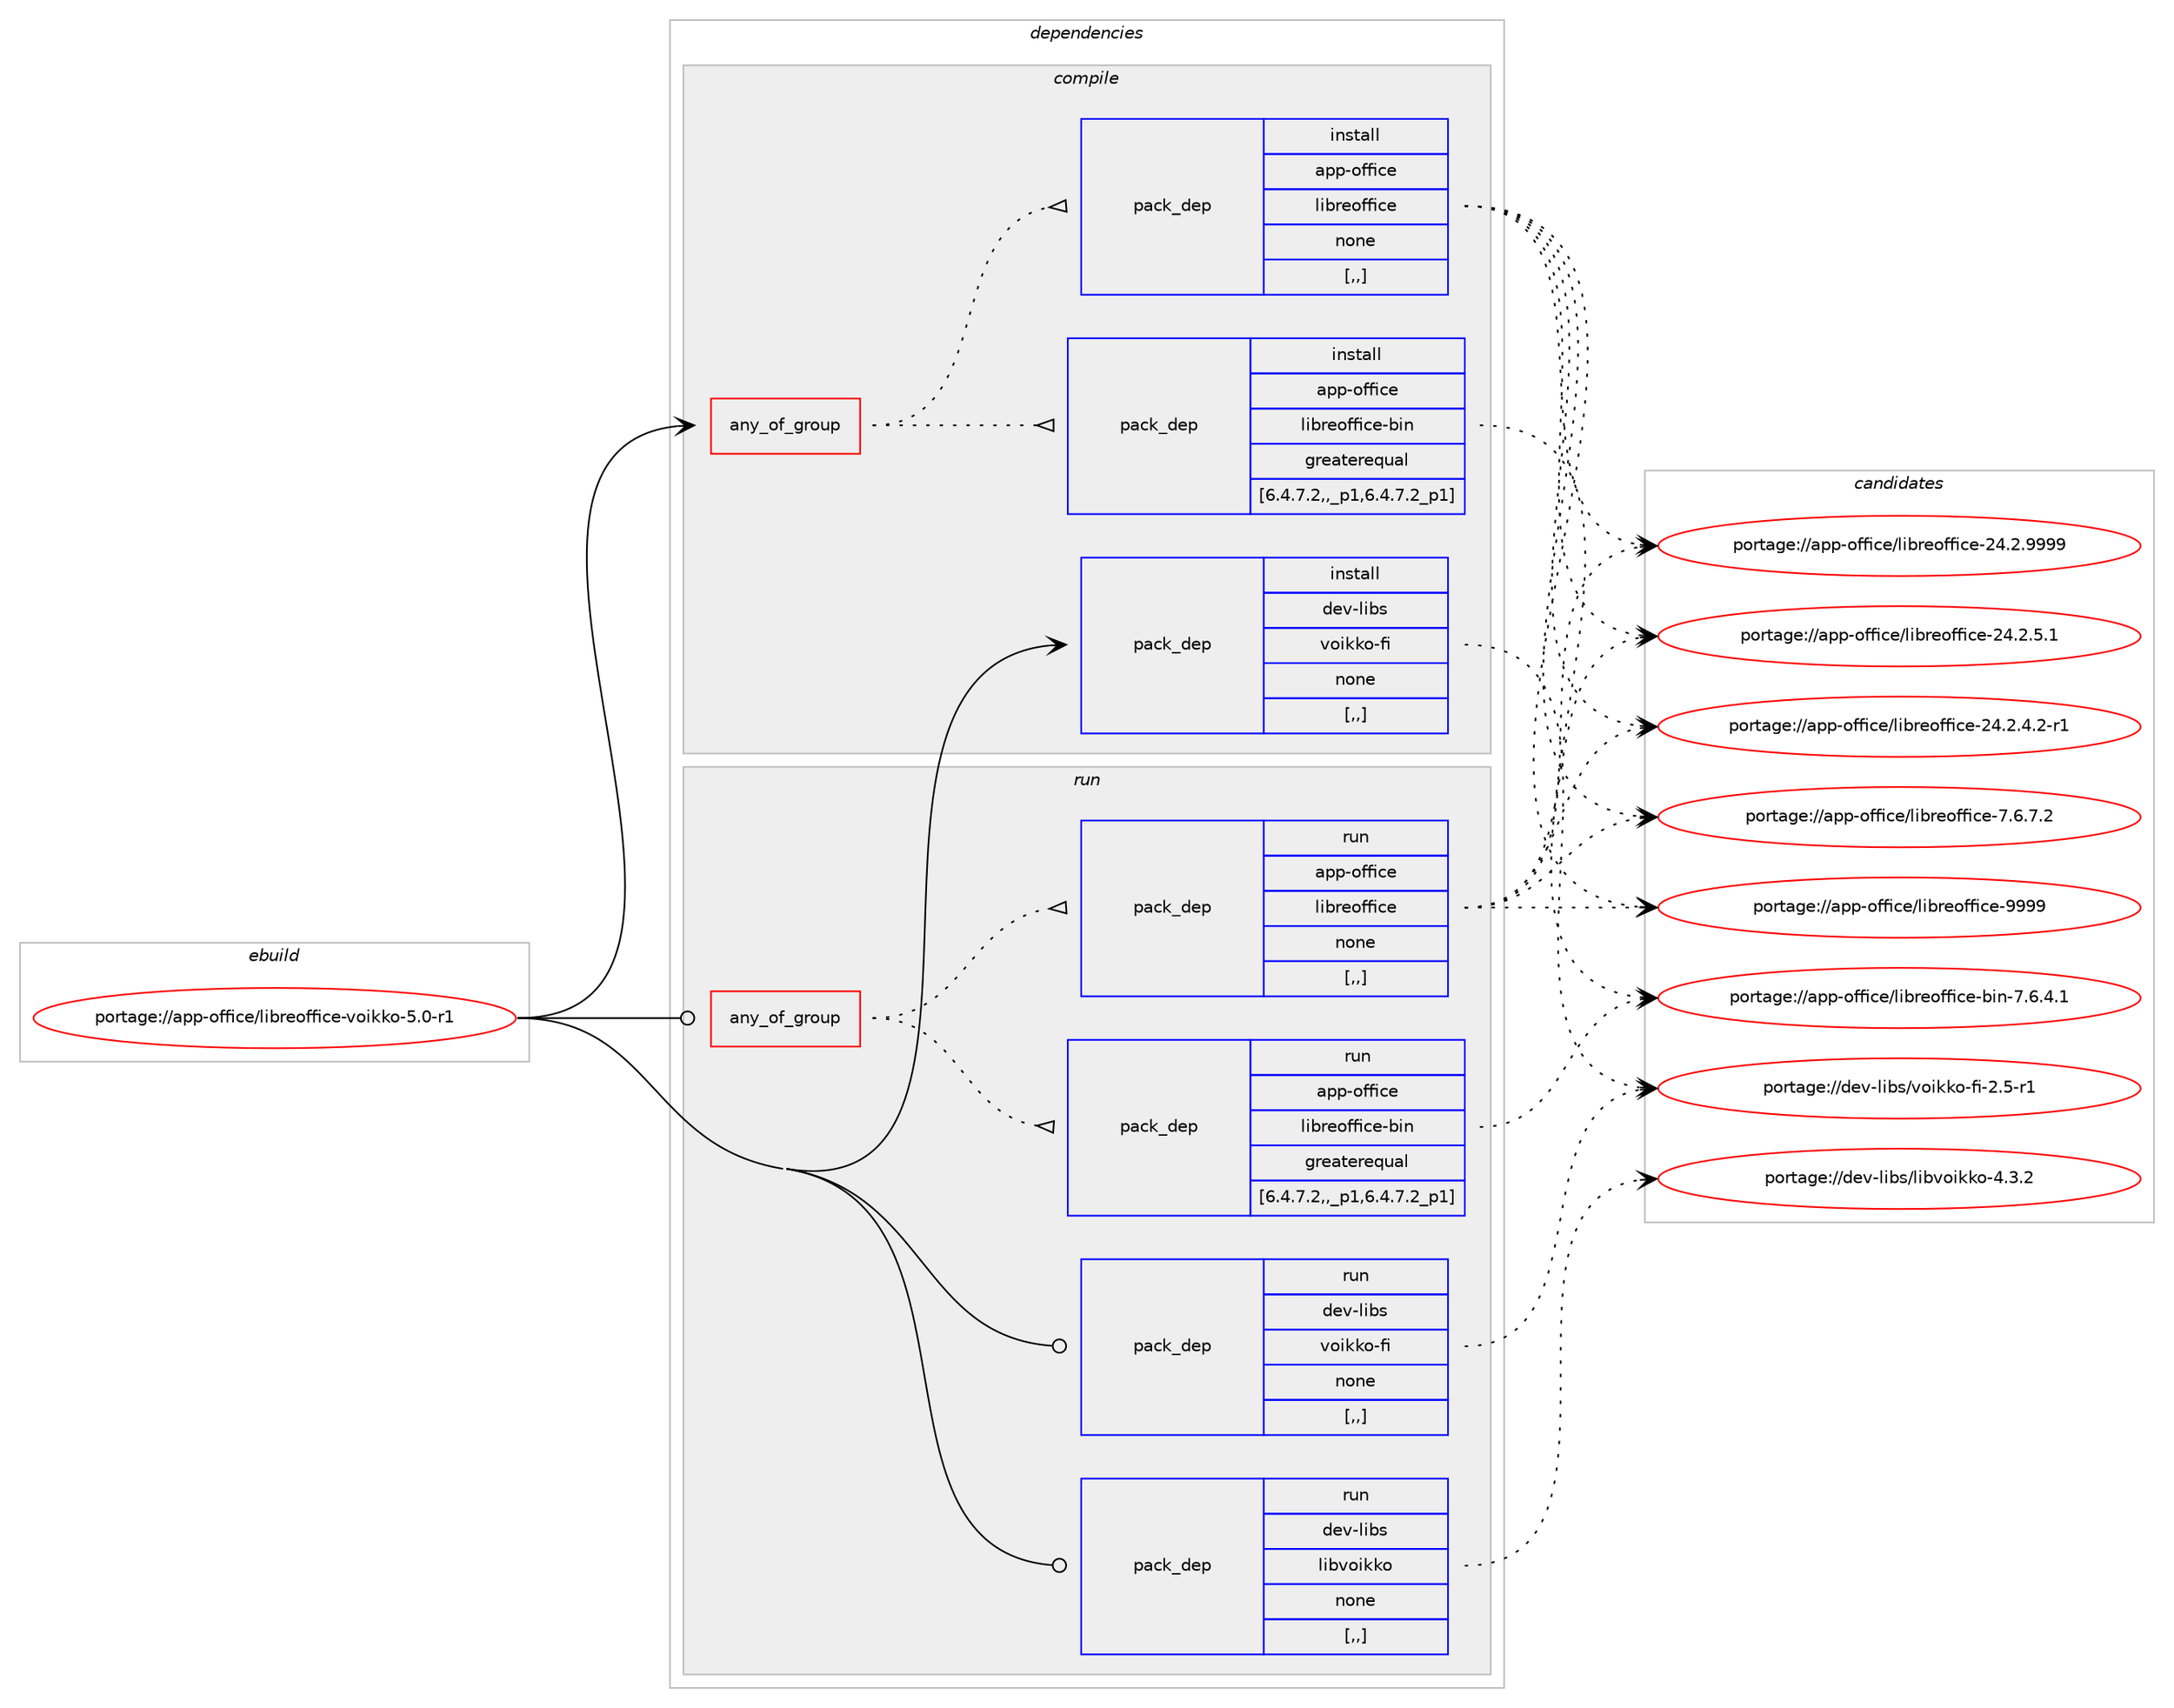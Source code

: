 digraph prolog {

# *************
# Graph options
# *************

newrank=true;
concentrate=true;
compound=true;
graph [rankdir=LR,fontname=Helvetica,fontsize=10,ranksep=1.5];#, ranksep=2.5, nodesep=0.2];
edge  [arrowhead=vee];
node  [fontname=Helvetica,fontsize=10];

# **********
# The ebuild
# **********

subgraph cluster_leftcol {
color=gray;
rank=same;
label=<<i>ebuild</i>>;
id [label="portage://app-office/libreoffice-voikko-5.0-r1", color=red, width=4, href="../app-office/libreoffice-voikko-5.0-r1.svg"];
}

# ****************
# The dependencies
# ****************

subgraph cluster_midcol {
color=gray;
label=<<i>dependencies</i>>;
subgraph cluster_compile {
fillcolor="#eeeeee";
style=filled;
label=<<i>compile</i>>;
subgraph any357 {
dependency48172 [label=<<TABLE BORDER="0" CELLBORDER="1" CELLSPACING="0" CELLPADDING="4"><TR><TD CELLPADDING="10">any_of_group</TD></TR></TABLE>>, shape=none, color=red];subgraph pack34183 {
dependency48173 [label=<<TABLE BORDER="0" CELLBORDER="1" CELLSPACING="0" CELLPADDING="4" WIDTH="220"><TR><TD ROWSPAN="6" CELLPADDING="30">pack_dep</TD></TR><TR><TD WIDTH="110">install</TD></TR><TR><TD>app-office</TD></TR><TR><TD>libreoffice</TD></TR><TR><TD>none</TD></TR><TR><TD>[,,]</TD></TR></TABLE>>, shape=none, color=blue];
}
dependency48172:e -> dependency48173:w [weight=20,style="dotted",arrowhead="oinv"];
subgraph pack34184 {
dependency48174 [label=<<TABLE BORDER="0" CELLBORDER="1" CELLSPACING="0" CELLPADDING="4" WIDTH="220"><TR><TD ROWSPAN="6" CELLPADDING="30">pack_dep</TD></TR><TR><TD WIDTH="110">install</TD></TR><TR><TD>app-office</TD></TR><TR><TD>libreoffice-bin</TD></TR><TR><TD>greaterequal</TD></TR><TR><TD>[6.4.7.2,,_p1,6.4.7.2_p1]</TD></TR></TABLE>>, shape=none, color=blue];
}
dependency48172:e -> dependency48174:w [weight=20,style="dotted",arrowhead="oinv"];
}
id:e -> dependency48172:w [weight=20,style="solid",arrowhead="vee"];
subgraph pack34185 {
dependency48175 [label=<<TABLE BORDER="0" CELLBORDER="1" CELLSPACING="0" CELLPADDING="4" WIDTH="220"><TR><TD ROWSPAN="6" CELLPADDING="30">pack_dep</TD></TR><TR><TD WIDTH="110">install</TD></TR><TR><TD>dev-libs</TD></TR><TR><TD>voikko-fi</TD></TR><TR><TD>none</TD></TR><TR><TD>[,,]</TD></TR></TABLE>>, shape=none, color=blue];
}
id:e -> dependency48175:w [weight=20,style="solid",arrowhead="vee"];
}
subgraph cluster_compileandrun {
fillcolor="#eeeeee";
style=filled;
label=<<i>compile and run</i>>;
}
subgraph cluster_run {
fillcolor="#eeeeee";
style=filled;
label=<<i>run</i>>;
subgraph any358 {
dependency48176 [label=<<TABLE BORDER="0" CELLBORDER="1" CELLSPACING="0" CELLPADDING="4"><TR><TD CELLPADDING="10">any_of_group</TD></TR></TABLE>>, shape=none, color=red];subgraph pack34186 {
dependency48177 [label=<<TABLE BORDER="0" CELLBORDER="1" CELLSPACING="0" CELLPADDING="4" WIDTH="220"><TR><TD ROWSPAN="6" CELLPADDING="30">pack_dep</TD></TR><TR><TD WIDTH="110">run</TD></TR><TR><TD>app-office</TD></TR><TR><TD>libreoffice</TD></TR><TR><TD>none</TD></TR><TR><TD>[,,]</TD></TR></TABLE>>, shape=none, color=blue];
}
dependency48176:e -> dependency48177:w [weight=20,style="dotted",arrowhead="oinv"];
subgraph pack34187 {
dependency48178 [label=<<TABLE BORDER="0" CELLBORDER="1" CELLSPACING="0" CELLPADDING="4" WIDTH="220"><TR><TD ROWSPAN="6" CELLPADDING="30">pack_dep</TD></TR><TR><TD WIDTH="110">run</TD></TR><TR><TD>app-office</TD></TR><TR><TD>libreoffice-bin</TD></TR><TR><TD>greaterequal</TD></TR><TR><TD>[6.4.7.2,,_p1,6.4.7.2_p1]</TD></TR></TABLE>>, shape=none, color=blue];
}
dependency48176:e -> dependency48178:w [weight=20,style="dotted",arrowhead="oinv"];
}
id:e -> dependency48176:w [weight=20,style="solid",arrowhead="odot"];
subgraph pack34188 {
dependency48179 [label=<<TABLE BORDER="0" CELLBORDER="1" CELLSPACING="0" CELLPADDING="4" WIDTH="220"><TR><TD ROWSPAN="6" CELLPADDING="30">pack_dep</TD></TR><TR><TD WIDTH="110">run</TD></TR><TR><TD>dev-libs</TD></TR><TR><TD>libvoikko</TD></TR><TR><TD>none</TD></TR><TR><TD>[,,]</TD></TR></TABLE>>, shape=none, color=blue];
}
id:e -> dependency48179:w [weight=20,style="solid",arrowhead="odot"];
subgraph pack34189 {
dependency48180 [label=<<TABLE BORDER="0" CELLBORDER="1" CELLSPACING="0" CELLPADDING="4" WIDTH="220"><TR><TD ROWSPAN="6" CELLPADDING="30">pack_dep</TD></TR><TR><TD WIDTH="110">run</TD></TR><TR><TD>dev-libs</TD></TR><TR><TD>voikko-fi</TD></TR><TR><TD>none</TD></TR><TR><TD>[,,]</TD></TR></TABLE>>, shape=none, color=blue];
}
id:e -> dependency48180:w [weight=20,style="solid",arrowhead="odot"];
}
}

# **************
# The candidates
# **************

subgraph cluster_choices {
rank=same;
color=gray;
label=<<i>candidates</i>>;

subgraph choice34183 {
color=black;
nodesep=1;
choice9711211245111102102105991014710810598114101111102102105991014557575757 [label="portage://app-office/libreoffice-9999", color=red, width=4,href="../app-office/libreoffice-9999.svg"];
choice97112112451111021021059910147108105981141011111021021059910145505246504657575757 [label="portage://app-office/libreoffice-24.2.9999", color=red, width=4,href="../app-office/libreoffice-24.2.9999.svg"];
choice971121124511110210210599101471081059811410111110210210599101455052465046534649 [label="portage://app-office/libreoffice-24.2.5.1", color=red, width=4,href="../app-office/libreoffice-24.2.5.1.svg"];
choice9711211245111102102105991014710810598114101111102102105991014550524650465246504511449 [label="portage://app-office/libreoffice-24.2.4.2-r1", color=red, width=4,href="../app-office/libreoffice-24.2.4.2-r1.svg"];
choice9711211245111102102105991014710810598114101111102102105991014555465446554650 [label="portage://app-office/libreoffice-7.6.7.2", color=red, width=4,href="../app-office/libreoffice-7.6.7.2.svg"];
dependency48173:e -> choice9711211245111102102105991014710810598114101111102102105991014557575757:w [style=dotted,weight="100"];
dependency48173:e -> choice97112112451111021021059910147108105981141011111021021059910145505246504657575757:w [style=dotted,weight="100"];
dependency48173:e -> choice971121124511110210210599101471081059811410111110210210599101455052465046534649:w [style=dotted,weight="100"];
dependency48173:e -> choice9711211245111102102105991014710810598114101111102102105991014550524650465246504511449:w [style=dotted,weight="100"];
dependency48173:e -> choice9711211245111102102105991014710810598114101111102102105991014555465446554650:w [style=dotted,weight="100"];
}
subgraph choice34184 {
color=black;
nodesep=1;
choice97112112451111021021059910147108105981141011111021021059910145981051104555465446524649 [label="portage://app-office/libreoffice-bin-7.6.4.1", color=red, width=4,href="../app-office/libreoffice-bin-7.6.4.1.svg"];
dependency48174:e -> choice97112112451111021021059910147108105981141011111021021059910145981051104555465446524649:w [style=dotted,weight="100"];
}
subgraph choice34185 {
color=black;
nodesep=1;
choice10010111845108105981154711811110510710711145102105455046534511449 [label="portage://dev-libs/voikko-fi-2.5-r1", color=red, width=4,href="../dev-libs/voikko-fi-2.5-r1.svg"];
dependency48175:e -> choice10010111845108105981154711811110510710711145102105455046534511449:w [style=dotted,weight="100"];
}
subgraph choice34186 {
color=black;
nodesep=1;
choice9711211245111102102105991014710810598114101111102102105991014557575757 [label="portage://app-office/libreoffice-9999", color=red, width=4,href="../app-office/libreoffice-9999.svg"];
choice97112112451111021021059910147108105981141011111021021059910145505246504657575757 [label="portage://app-office/libreoffice-24.2.9999", color=red, width=4,href="../app-office/libreoffice-24.2.9999.svg"];
choice971121124511110210210599101471081059811410111110210210599101455052465046534649 [label="portage://app-office/libreoffice-24.2.5.1", color=red, width=4,href="../app-office/libreoffice-24.2.5.1.svg"];
choice9711211245111102102105991014710810598114101111102102105991014550524650465246504511449 [label="portage://app-office/libreoffice-24.2.4.2-r1", color=red, width=4,href="../app-office/libreoffice-24.2.4.2-r1.svg"];
choice9711211245111102102105991014710810598114101111102102105991014555465446554650 [label="portage://app-office/libreoffice-7.6.7.2", color=red, width=4,href="../app-office/libreoffice-7.6.7.2.svg"];
dependency48177:e -> choice9711211245111102102105991014710810598114101111102102105991014557575757:w [style=dotted,weight="100"];
dependency48177:e -> choice97112112451111021021059910147108105981141011111021021059910145505246504657575757:w [style=dotted,weight="100"];
dependency48177:e -> choice971121124511110210210599101471081059811410111110210210599101455052465046534649:w [style=dotted,weight="100"];
dependency48177:e -> choice9711211245111102102105991014710810598114101111102102105991014550524650465246504511449:w [style=dotted,weight="100"];
dependency48177:e -> choice9711211245111102102105991014710810598114101111102102105991014555465446554650:w [style=dotted,weight="100"];
}
subgraph choice34187 {
color=black;
nodesep=1;
choice97112112451111021021059910147108105981141011111021021059910145981051104555465446524649 [label="portage://app-office/libreoffice-bin-7.6.4.1", color=red, width=4,href="../app-office/libreoffice-bin-7.6.4.1.svg"];
dependency48178:e -> choice97112112451111021021059910147108105981141011111021021059910145981051104555465446524649:w [style=dotted,weight="100"];
}
subgraph choice34188 {
color=black;
nodesep=1;
choice10010111845108105981154710810598118111105107107111455246514650 [label="portage://dev-libs/libvoikko-4.3.2", color=red, width=4,href="../dev-libs/libvoikko-4.3.2.svg"];
dependency48179:e -> choice10010111845108105981154710810598118111105107107111455246514650:w [style=dotted,weight="100"];
}
subgraph choice34189 {
color=black;
nodesep=1;
choice10010111845108105981154711811110510710711145102105455046534511449 [label="portage://dev-libs/voikko-fi-2.5-r1", color=red, width=4,href="../dev-libs/voikko-fi-2.5-r1.svg"];
dependency48180:e -> choice10010111845108105981154711811110510710711145102105455046534511449:w [style=dotted,weight="100"];
}
}

}

